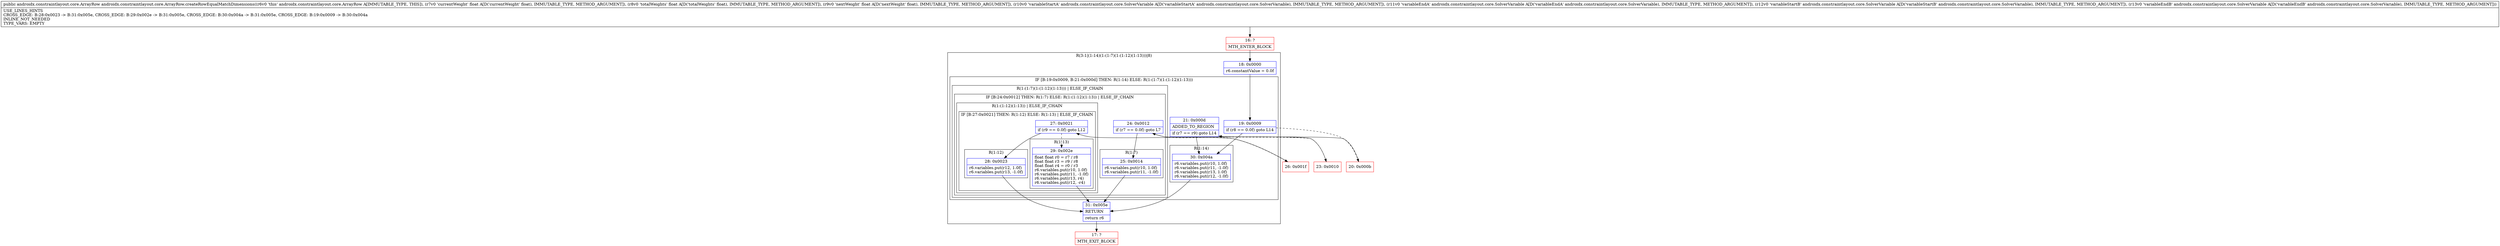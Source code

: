 digraph "CFG forandroidx.constraintlayout.core.ArrayRow.createRowEqualMatchDimensions(FFFLandroidx\/constraintlayout\/core\/SolverVariable;Landroidx\/constraintlayout\/core\/SolverVariable;Landroidx\/constraintlayout\/core\/SolverVariable;Landroidx\/constraintlayout\/core\/SolverVariable;)Landroidx\/constraintlayout\/core\/ArrayRow;" {
subgraph cluster_Region_2003073609 {
label = "R(3:1|(1:14)(1:(1:7)(1:(1:12)(1:13)))|8)";
node [shape=record,color=blue];
Node_18 [shape=record,label="{18\:\ 0x0000|r6.constantValue = 0.0f\l}"];
subgraph cluster_IfRegion_711965357 {
label = "IF [B:19:0x0009, B:21:0x000d] THEN: R(1:14) ELSE: R(1:(1:7)(1:(1:12)(1:13)))";
node [shape=record,color=blue];
Node_19 [shape=record,label="{19\:\ 0x0009|if (r8 == 0.0f) goto L14\l}"];
Node_21 [shape=record,label="{21\:\ 0x000d|ADDED_TO_REGION\l|if (r7 == r9) goto L14\l}"];
subgraph cluster_Region_899529065 {
label = "R(1:14)";
node [shape=record,color=blue];
Node_30 [shape=record,label="{30\:\ 0x004a|r6.variables.put(r10, 1.0f)\lr6.variables.put(r11, \-1.0f)\lr6.variables.put(r13, 1.0f)\lr6.variables.put(r12, \-1.0f)\l}"];
}
subgraph cluster_Region_103338490 {
label = "R(1:(1:7)(1:(1:12)(1:13))) | ELSE_IF_CHAIN\l";
node [shape=record,color=blue];
subgraph cluster_IfRegion_1380599108 {
label = "IF [B:24:0x0012] THEN: R(1:7) ELSE: R(1:(1:12)(1:13)) | ELSE_IF_CHAIN\l";
node [shape=record,color=blue];
Node_24 [shape=record,label="{24\:\ 0x0012|if (r7 == 0.0f) goto L7\l}"];
subgraph cluster_Region_86452082 {
label = "R(1:7)";
node [shape=record,color=blue];
Node_25 [shape=record,label="{25\:\ 0x0014|r6.variables.put(r10, 1.0f)\lr6.variables.put(r11, \-1.0f)\l}"];
}
subgraph cluster_Region_1571393614 {
label = "R(1:(1:12)(1:13)) | ELSE_IF_CHAIN\l";
node [shape=record,color=blue];
subgraph cluster_IfRegion_500055296 {
label = "IF [B:27:0x0021] THEN: R(1:12) ELSE: R(1:13) | ELSE_IF_CHAIN\l";
node [shape=record,color=blue];
Node_27 [shape=record,label="{27\:\ 0x0021|if (r9 == 0.0f) goto L12\l}"];
subgraph cluster_Region_497953688 {
label = "R(1:12)";
node [shape=record,color=blue];
Node_28 [shape=record,label="{28\:\ 0x0023|r6.variables.put(r12, 1.0f)\lr6.variables.put(r13, \-1.0f)\l}"];
}
subgraph cluster_Region_714216170 {
label = "R(1:13)";
node [shape=record,color=blue];
Node_29 [shape=record,label="{29\:\ 0x002e|float float r0 = r7 \/ r8\lfloat float r3 = r9 \/ r8\lfloat float r4 = r0 \/ r3\lr6.variables.put(r10, 1.0f)\lr6.variables.put(r11, \-1.0f)\lr6.variables.put(r13, r4)\lr6.variables.put(r12, \-r4)\l}"];
}
}
}
}
}
}
Node_31 [shape=record,label="{31\:\ 0x005e|RETURN\l|return r6\l}"];
}
Node_16 [shape=record,color=red,label="{16\:\ ?|MTH_ENTER_BLOCK\l}"];
Node_20 [shape=record,color=red,label="{20\:\ 0x000b}"];
Node_23 [shape=record,color=red,label="{23\:\ 0x0010}"];
Node_17 [shape=record,color=red,label="{17\:\ ?|MTH_EXIT_BLOCK\l}"];
Node_26 [shape=record,color=red,label="{26\:\ 0x001f}"];
MethodNode[shape=record,label="{public androidx.constraintlayout.core.ArrayRow androidx.constraintlayout.core.ArrayRow.createRowEqualMatchDimensions((r6v0 'this' androidx.constraintlayout.core.ArrayRow A[IMMUTABLE_TYPE, THIS]), (r7v0 'currentWeight' float A[D('currentWeight' float), IMMUTABLE_TYPE, METHOD_ARGUMENT]), (r8v0 'totalWeights' float A[D('totalWeights' float), IMMUTABLE_TYPE, METHOD_ARGUMENT]), (r9v0 'nextWeight' float A[D('nextWeight' float), IMMUTABLE_TYPE, METHOD_ARGUMENT]), (r10v0 'variableStartA' androidx.constraintlayout.core.SolverVariable A[D('variableStartA' androidx.constraintlayout.core.SolverVariable), IMMUTABLE_TYPE, METHOD_ARGUMENT]), (r11v0 'variableEndA' androidx.constraintlayout.core.SolverVariable A[D('variableEndA' androidx.constraintlayout.core.SolverVariable), IMMUTABLE_TYPE, METHOD_ARGUMENT]), (r12v0 'variableStartB' androidx.constraintlayout.core.SolverVariable A[D('variableStartB' androidx.constraintlayout.core.SolverVariable), IMMUTABLE_TYPE, METHOD_ARGUMENT]), (r13v0 'variableEndB' androidx.constraintlayout.core.SolverVariable A[D('variableEndB' androidx.constraintlayout.core.SolverVariable), IMMUTABLE_TYPE, METHOD_ARGUMENT]))  | USE_LINES_HINTS\lCROSS_EDGE: B:28:0x0023 \-\> B:31:0x005e, CROSS_EDGE: B:29:0x002e \-\> B:31:0x005e, CROSS_EDGE: B:30:0x004a \-\> B:31:0x005e, CROSS_EDGE: B:19:0x0009 \-\> B:30:0x004a\lINLINE_NOT_NEEDED\lTYPE_VARS: EMPTY\l}"];
MethodNode -> Node_16;Node_18 -> Node_19;
Node_19 -> Node_20[style=dashed];
Node_19 -> Node_30;
Node_21 -> Node_23[style=dashed];
Node_21 -> Node_30;
Node_30 -> Node_31;
Node_24 -> Node_25;
Node_24 -> Node_26[style=dashed];
Node_25 -> Node_31;
Node_27 -> Node_28;
Node_27 -> Node_29[style=dashed];
Node_28 -> Node_31;
Node_29 -> Node_31;
Node_31 -> Node_17;
Node_16 -> Node_18;
Node_20 -> Node_21;
Node_23 -> Node_24;
Node_26 -> Node_27;
}

